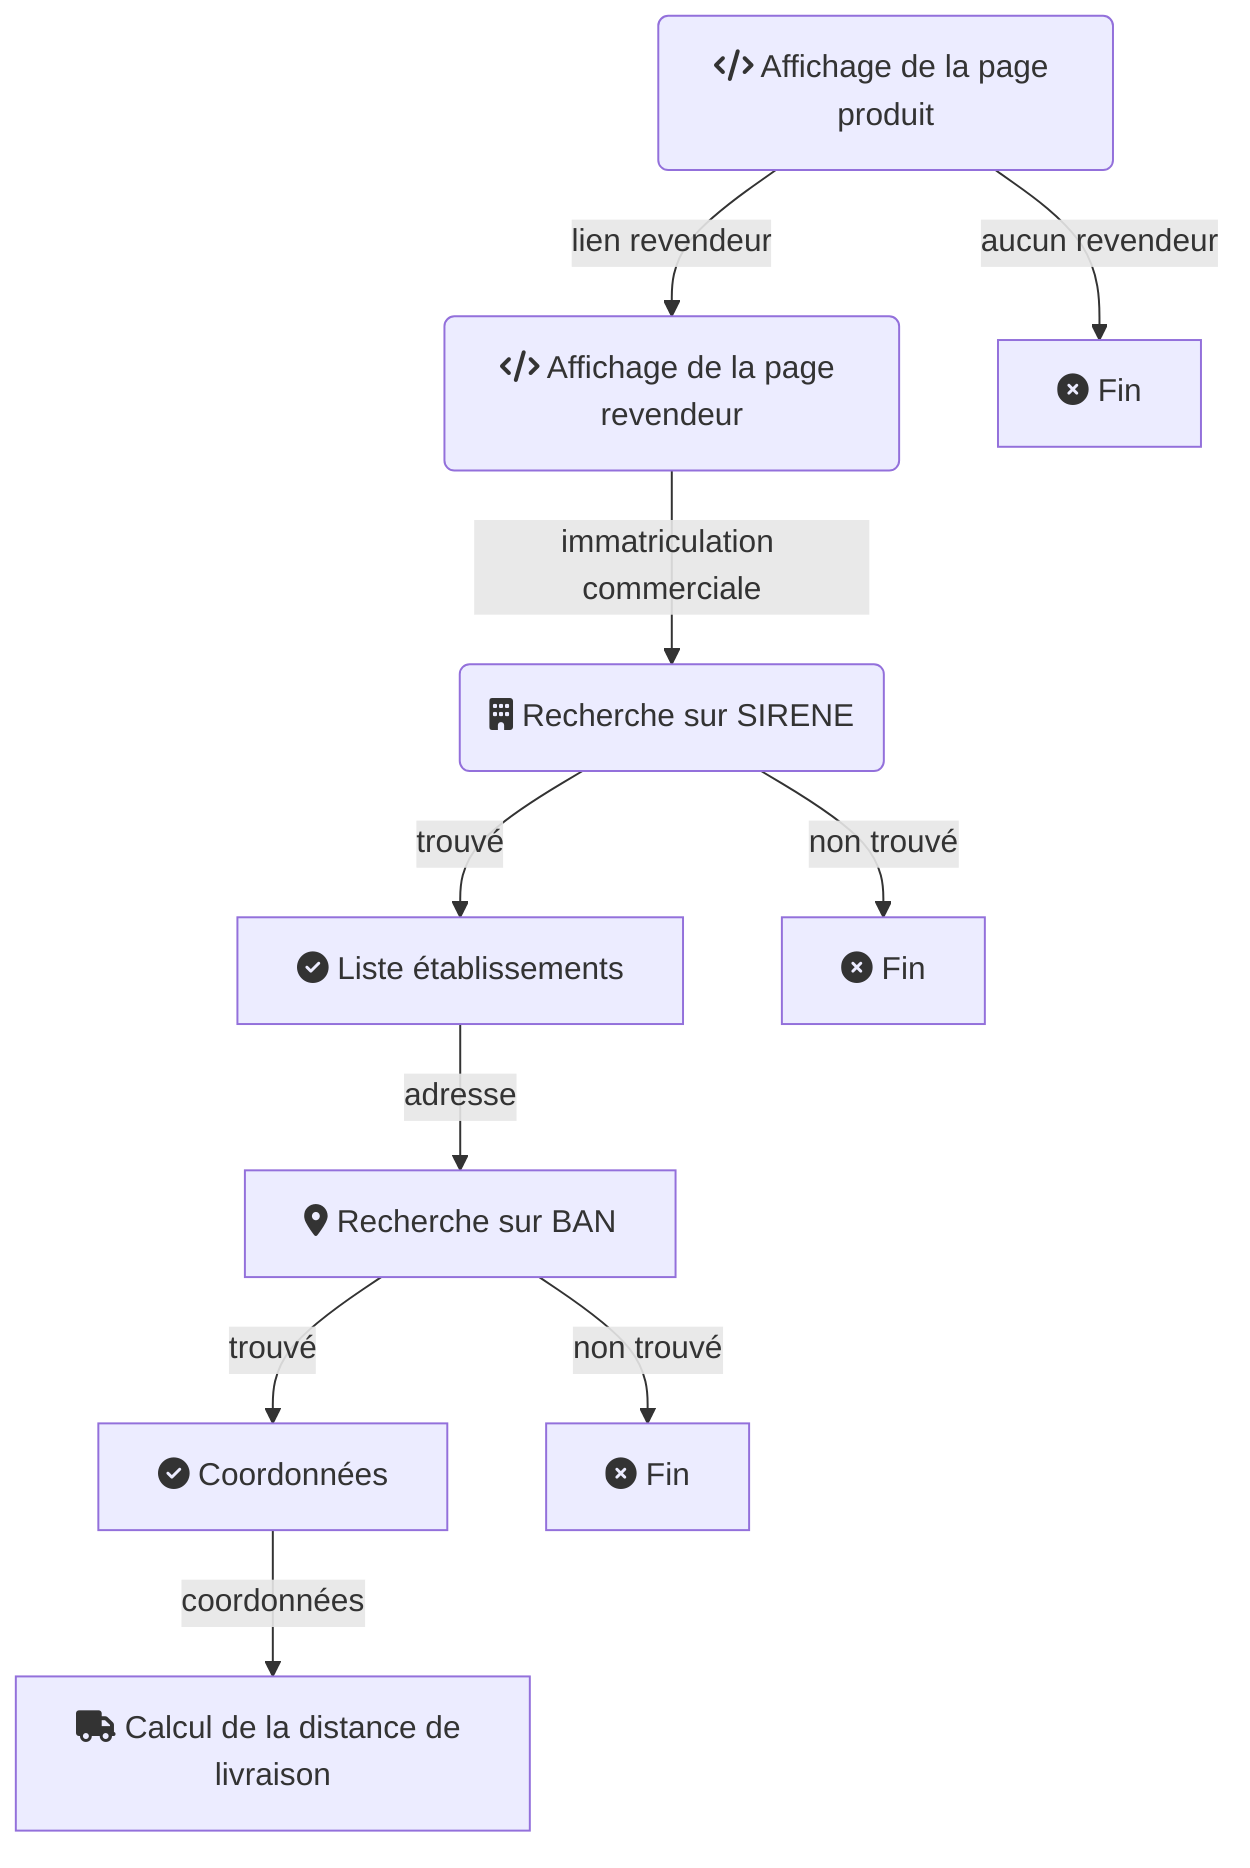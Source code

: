 graph TD
A(fa:fa-code Affichage de la page produit) -->|lien revendeur| B(fa:fa-code Affichage de la page revendeur)
A --> |aucun revendeur| J[fa:fa-times-circle Fin]
B --> |immatriculation commerciale| C(fa:fa-building Recherche sur SIRENE)
C --> |trouvé| D[fa:fa-check-circle Liste établissements]
C --> |non trouvé| E[fa:fa-times-circle Fin]
D --> |adresse| F[fa:fa-map-marker-alt Recherche sur BAN]
F --> |trouvé| G[fa:fa-check-circle Coordonnées]
F --> |non trouvé| H[fa:fa-times-circle Fin]
G --> |coordonnées| I[fa:fa-truck Calcul de la distance de livraison]